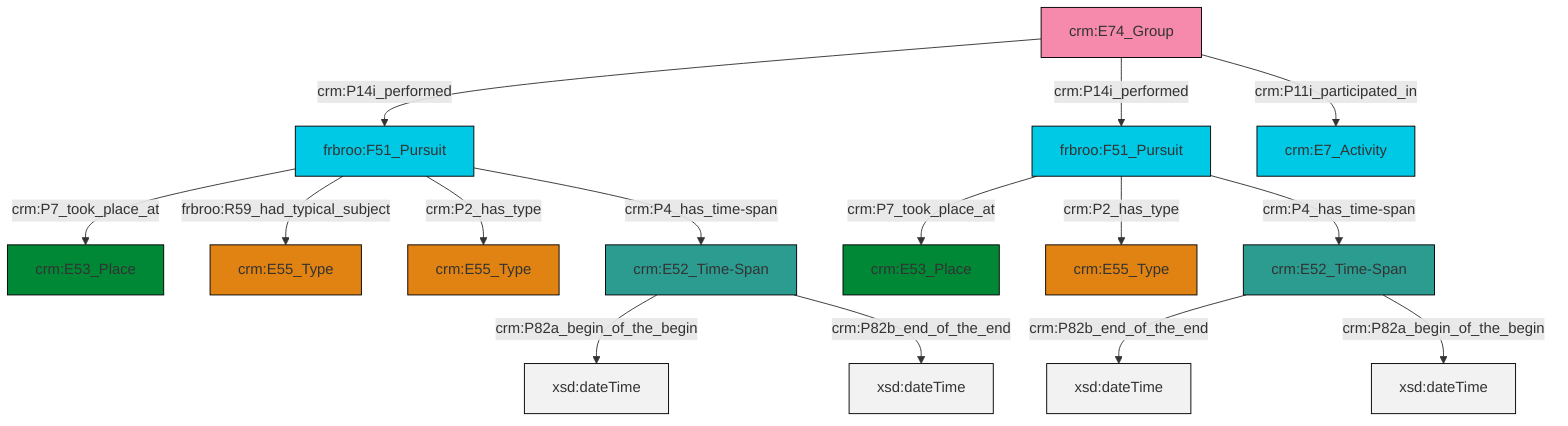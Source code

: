 graph TD
classDef Literal fill:#f2f2f2,stroke:#000000;
classDef CRM_Entity fill:#FFFFFF,stroke:#000000;
classDef Temporal_Entity fill:#00C9E6, stroke:#000000;
classDef Type fill:#E18312, stroke:#000000;
classDef Time-Span fill:#2C9C91, stroke:#000000;
classDef Appellation fill:#FFEB7F, stroke:#000000;
classDef Place fill:#008836, stroke:#000000;
classDef Persistent_Item fill:#B266B2, stroke:#000000;
classDef Conceptual_Object fill:#FFD700, stroke:#000000;
classDef Physical_Thing fill:#D2B48C, stroke:#000000;
classDef Actor fill:#f58aad, stroke:#000000;
classDef PC_Classes fill:#4ce600, stroke:#000000;
classDef Multi fill:#cccccc,stroke:#000000;

6["crm:E52_Time-Span"]:::Time-Span -->|crm:P82b_end_of_the_end| 7[xsd:dateTime]:::Literal
10["crm:E74_Group"]:::Actor -->|crm:P14i_performed| 11["frbroo:F51_Pursuit"]:::Temporal_Entity
6["crm:E52_Time-Span"]:::Time-Span -->|crm:P82a_begin_of_the_begin| 14[xsd:dateTime]:::Literal
10["crm:E74_Group"]:::Actor -->|crm:P14i_performed| 8["frbroo:F51_Pursuit"]:::Temporal_Entity
11["frbroo:F51_Pursuit"]:::Temporal_Entity -->|crm:P7_took_place_at| 2["crm:E53_Place"]:::Place
8["frbroo:F51_Pursuit"]:::Temporal_Entity -->|crm:P7_took_place_at| 18["crm:E53_Place"]:::Place
4["crm:E52_Time-Span"]:::Time-Span -->|crm:P82a_begin_of_the_begin| 19[xsd:dateTime]:::Literal
11["frbroo:F51_Pursuit"]:::Temporal_Entity -->|frbroo:R59_had_typical_subject| 20["crm:E55_Type"]:::Type
8["frbroo:F51_Pursuit"]:::Temporal_Entity -->|crm:P2_has_type| 15["crm:E55_Type"]:::Type
11["frbroo:F51_Pursuit"]:::Temporal_Entity -->|crm:P2_has_type| 0["crm:E55_Type"]:::Type
4["crm:E52_Time-Span"]:::Time-Span -->|crm:P82b_end_of_the_end| 23[xsd:dateTime]:::Literal
11["frbroo:F51_Pursuit"]:::Temporal_Entity -->|crm:P4_has_time-span| 4["crm:E52_Time-Span"]:::Time-Span
10["crm:E74_Group"]:::Actor -->|crm:P11i_participated_in| 12["crm:E7_Activity"]:::Temporal_Entity
8["frbroo:F51_Pursuit"]:::Temporal_Entity -->|crm:P4_has_time-span| 6["crm:E52_Time-Span"]:::Time-Span